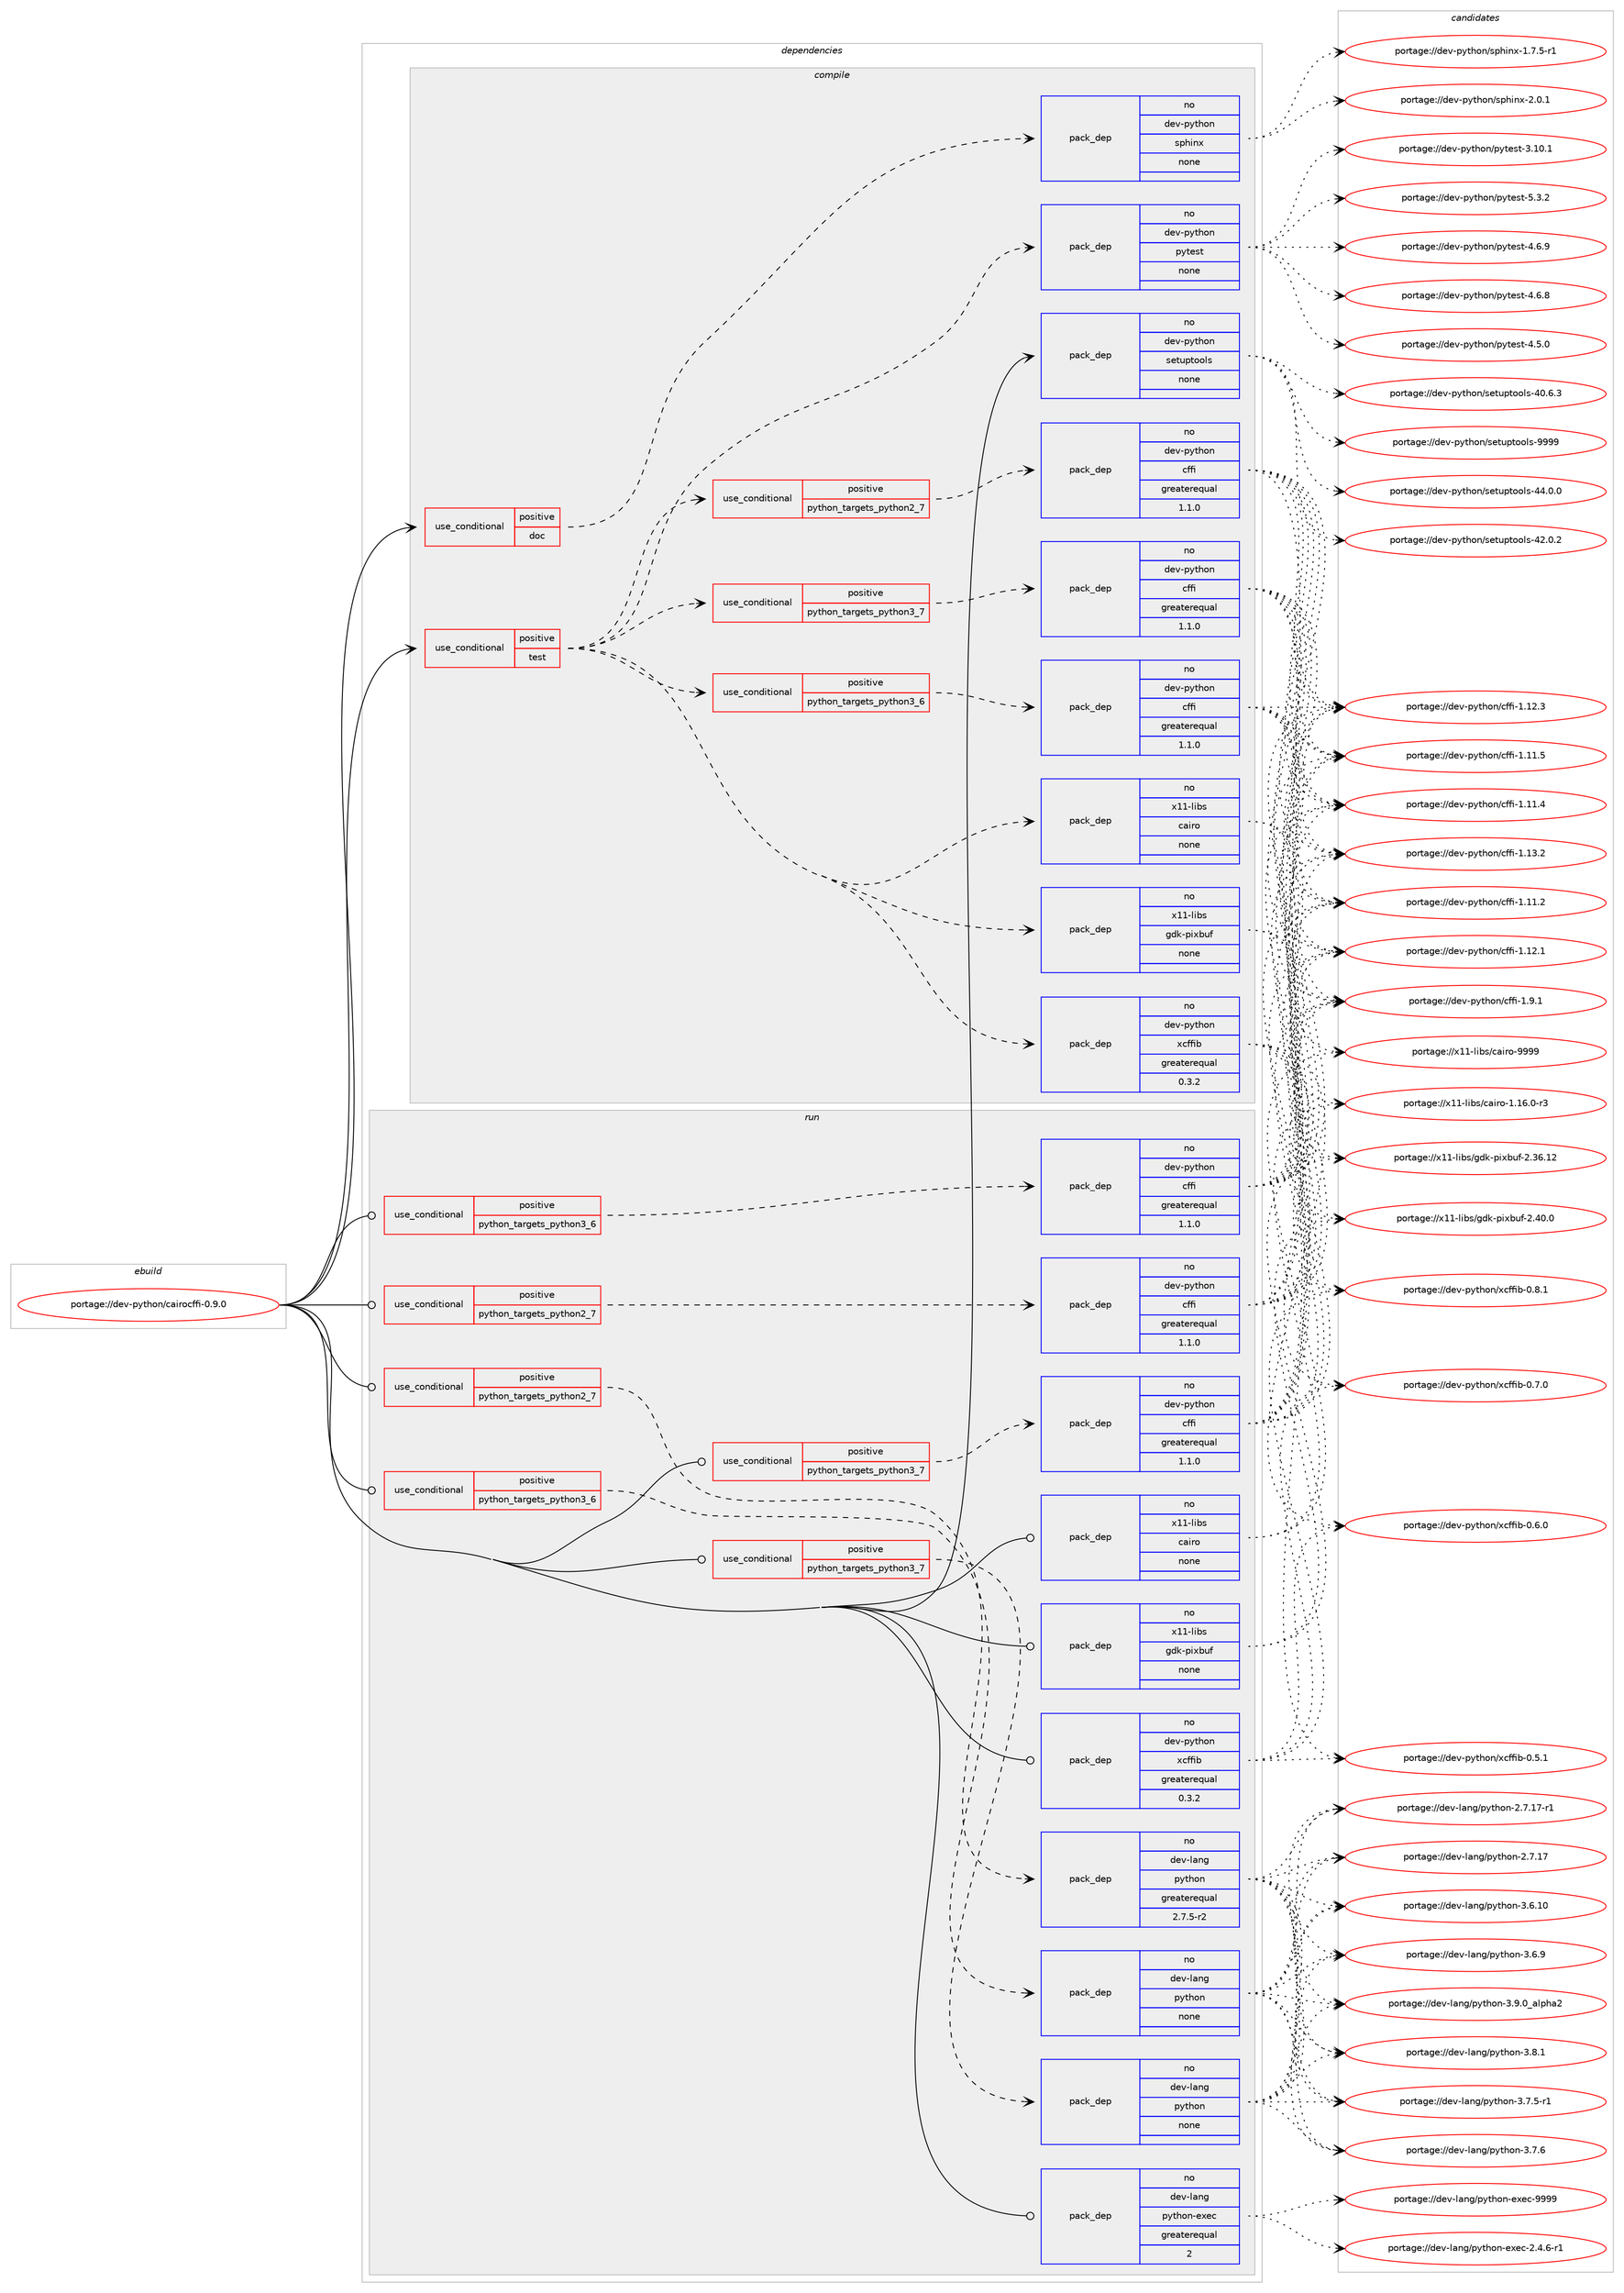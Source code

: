 digraph prolog {

# *************
# Graph options
# *************

newrank=true;
concentrate=true;
compound=true;
graph [rankdir=LR,fontname=Helvetica,fontsize=10,ranksep=1.5];#, ranksep=2.5, nodesep=0.2];
edge  [arrowhead=vee];
node  [fontname=Helvetica,fontsize=10];

# **********
# The ebuild
# **********

subgraph cluster_leftcol {
color=gray;
label=<<i>ebuild</i>>;
id [label="portage://dev-python/cairocffi-0.9.0", color=red, width=4, href="../dev-python/cairocffi-0.9.0.svg"];
}

# ****************
# The dependencies
# ****************

subgraph cluster_midcol {
color=gray;
label=<<i>dependencies</i>>;
subgraph cluster_compile {
fillcolor="#eeeeee";
style=filled;
label=<<i>compile</i>>;
subgraph cond118058 {
dependency468164 [label=<<TABLE BORDER="0" CELLBORDER="1" CELLSPACING="0" CELLPADDING="4"><TR><TD ROWSPAN="3" CELLPADDING="10">use_conditional</TD></TR><TR><TD>positive</TD></TR><TR><TD>doc</TD></TR></TABLE>>, shape=none, color=red];
subgraph pack345097 {
dependency468165 [label=<<TABLE BORDER="0" CELLBORDER="1" CELLSPACING="0" CELLPADDING="4" WIDTH="220"><TR><TD ROWSPAN="6" CELLPADDING="30">pack_dep</TD></TR><TR><TD WIDTH="110">no</TD></TR><TR><TD>dev-python</TD></TR><TR><TD>sphinx</TD></TR><TR><TD>none</TD></TR><TR><TD></TD></TR></TABLE>>, shape=none, color=blue];
}
dependency468164:e -> dependency468165:w [weight=20,style="dashed",arrowhead="vee"];
}
id:e -> dependency468164:w [weight=20,style="solid",arrowhead="vee"];
subgraph cond118059 {
dependency468166 [label=<<TABLE BORDER="0" CELLBORDER="1" CELLSPACING="0" CELLPADDING="4"><TR><TD ROWSPAN="3" CELLPADDING="10">use_conditional</TD></TR><TR><TD>positive</TD></TR><TR><TD>test</TD></TR></TABLE>>, shape=none, color=red];
subgraph cond118060 {
dependency468167 [label=<<TABLE BORDER="0" CELLBORDER="1" CELLSPACING="0" CELLPADDING="4"><TR><TD ROWSPAN="3" CELLPADDING="10">use_conditional</TD></TR><TR><TD>positive</TD></TR><TR><TD>python_targets_python2_7</TD></TR></TABLE>>, shape=none, color=red];
subgraph pack345098 {
dependency468168 [label=<<TABLE BORDER="0" CELLBORDER="1" CELLSPACING="0" CELLPADDING="4" WIDTH="220"><TR><TD ROWSPAN="6" CELLPADDING="30">pack_dep</TD></TR><TR><TD WIDTH="110">no</TD></TR><TR><TD>dev-python</TD></TR><TR><TD>cffi</TD></TR><TR><TD>greaterequal</TD></TR><TR><TD>1.1.0</TD></TR></TABLE>>, shape=none, color=blue];
}
dependency468167:e -> dependency468168:w [weight=20,style="dashed",arrowhead="vee"];
}
dependency468166:e -> dependency468167:w [weight=20,style="dashed",arrowhead="vee"];
subgraph cond118061 {
dependency468169 [label=<<TABLE BORDER="0" CELLBORDER="1" CELLSPACING="0" CELLPADDING="4"><TR><TD ROWSPAN="3" CELLPADDING="10">use_conditional</TD></TR><TR><TD>positive</TD></TR><TR><TD>python_targets_python3_6</TD></TR></TABLE>>, shape=none, color=red];
subgraph pack345099 {
dependency468170 [label=<<TABLE BORDER="0" CELLBORDER="1" CELLSPACING="0" CELLPADDING="4" WIDTH="220"><TR><TD ROWSPAN="6" CELLPADDING="30">pack_dep</TD></TR><TR><TD WIDTH="110">no</TD></TR><TR><TD>dev-python</TD></TR><TR><TD>cffi</TD></TR><TR><TD>greaterequal</TD></TR><TR><TD>1.1.0</TD></TR></TABLE>>, shape=none, color=blue];
}
dependency468169:e -> dependency468170:w [weight=20,style="dashed",arrowhead="vee"];
}
dependency468166:e -> dependency468169:w [weight=20,style="dashed",arrowhead="vee"];
subgraph cond118062 {
dependency468171 [label=<<TABLE BORDER="0" CELLBORDER="1" CELLSPACING="0" CELLPADDING="4"><TR><TD ROWSPAN="3" CELLPADDING="10">use_conditional</TD></TR><TR><TD>positive</TD></TR><TR><TD>python_targets_python3_7</TD></TR></TABLE>>, shape=none, color=red];
subgraph pack345100 {
dependency468172 [label=<<TABLE BORDER="0" CELLBORDER="1" CELLSPACING="0" CELLPADDING="4" WIDTH="220"><TR><TD ROWSPAN="6" CELLPADDING="30">pack_dep</TD></TR><TR><TD WIDTH="110">no</TD></TR><TR><TD>dev-python</TD></TR><TR><TD>cffi</TD></TR><TR><TD>greaterequal</TD></TR><TR><TD>1.1.0</TD></TR></TABLE>>, shape=none, color=blue];
}
dependency468171:e -> dependency468172:w [weight=20,style="dashed",arrowhead="vee"];
}
dependency468166:e -> dependency468171:w [weight=20,style="dashed",arrowhead="vee"];
subgraph pack345101 {
dependency468173 [label=<<TABLE BORDER="0" CELLBORDER="1" CELLSPACING="0" CELLPADDING="4" WIDTH="220"><TR><TD ROWSPAN="6" CELLPADDING="30">pack_dep</TD></TR><TR><TD WIDTH="110">no</TD></TR><TR><TD>dev-python</TD></TR><TR><TD>xcffib</TD></TR><TR><TD>greaterequal</TD></TR><TR><TD>0.3.2</TD></TR></TABLE>>, shape=none, color=blue];
}
dependency468166:e -> dependency468173:w [weight=20,style="dashed",arrowhead="vee"];
subgraph pack345102 {
dependency468174 [label=<<TABLE BORDER="0" CELLBORDER="1" CELLSPACING="0" CELLPADDING="4" WIDTH="220"><TR><TD ROWSPAN="6" CELLPADDING="30">pack_dep</TD></TR><TR><TD WIDTH="110">no</TD></TR><TR><TD>x11-libs</TD></TR><TR><TD>cairo</TD></TR><TR><TD>none</TD></TR><TR><TD></TD></TR></TABLE>>, shape=none, color=blue];
}
dependency468166:e -> dependency468174:w [weight=20,style="dashed",arrowhead="vee"];
subgraph pack345103 {
dependency468175 [label=<<TABLE BORDER="0" CELLBORDER="1" CELLSPACING="0" CELLPADDING="4" WIDTH="220"><TR><TD ROWSPAN="6" CELLPADDING="30">pack_dep</TD></TR><TR><TD WIDTH="110">no</TD></TR><TR><TD>x11-libs</TD></TR><TR><TD>gdk-pixbuf</TD></TR><TR><TD>none</TD></TR><TR><TD></TD></TR></TABLE>>, shape=none, color=blue];
}
dependency468166:e -> dependency468175:w [weight=20,style="dashed",arrowhead="vee"];
subgraph pack345104 {
dependency468176 [label=<<TABLE BORDER="0" CELLBORDER="1" CELLSPACING="0" CELLPADDING="4" WIDTH="220"><TR><TD ROWSPAN="6" CELLPADDING="30">pack_dep</TD></TR><TR><TD WIDTH="110">no</TD></TR><TR><TD>dev-python</TD></TR><TR><TD>pytest</TD></TR><TR><TD>none</TD></TR><TR><TD></TD></TR></TABLE>>, shape=none, color=blue];
}
dependency468166:e -> dependency468176:w [weight=20,style="dashed",arrowhead="vee"];
}
id:e -> dependency468166:w [weight=20,style="solid",arrowhead="vee"];
subgraph pack345105 {
dependency468177 [label=<<TABLE BORDER="0" CELLBORDER="1" CELLSPACING="0" CELLPADDING="4" WIDTH="220"><TR><TD ROWSPAN="6" CELLPADDING="30">pack_dep</TD></TR><TR><TD WIDTH="110">no</TD></TR><TR><TD>dev-python</TD></TR><TR><TD>setuptools</TD></TR><TR><TD>none</TD></TR><TR><TD></TD></TR></TABLE>>, shape=none, color=blue];
}
id:e -> dependency468177:w [weight=20,style="solid",arrowhead="vee"];
}
subgraph cluster_compileandrun {
fillcolor="#eeeeee";
style=filled;
label=<<i>compile and run</i>>;
}
subgraph cluster_run {
fillcolor="#eeeeee";
style=filled;
label=<<i>run</i>>;
subgraph cond118063 {
dependency468178 [label=<<TABLE BORDER="0" CELLBORDER="1" CELLSPACING="0" CELLPADDING="4"><TR><TD ROWSPAN="3" CELLPADDING="10">use_conditional</TD></TR><TR><TD>positive</TD></TR><TR><TD>python_targets_python2_7</TD></TR></TABLE>>, shape=none, color=red];
subgraph pack345106 {
dependency468179 [label=<<TABLE BORDER="0" CELLBORDER="1" CELLSPACING="0" CELLPADDING="4" WIDTH="220"><TR><TD ROWSPAN="6" CELLPADDING="30">pack_dep</TD></TR><TR><TD WIDTH="110">no</TD></TR><TR><TD>dev-lang</TD></TR><TR><TD>python</TD></TR><TR><TD>greaterequal</TD></TR><TR><TD>2.7.5-r2</TD></TR></TABLE>>, shape=none, color=blue];
}
dependency468178:e -> dependency468179:w [weight=20,style="dashed",arrowhead="vee"];
}
id:e -> dependency468178:w [weight=20,style="solid",arrowhead="odot"];
subgraph cond118064 {
dependency468180 [label=<<TABLE BORDER="0" CELLBORDER="1" CELLSPACING="0" CELLPADDING="4"><TR><TD ROWSPAN="3" CELLPADDING="10">use_conditional</TD></TR><TR><TD>positive</TD></TR><TR><TD>python_targets_python2_7</TD></TR></TABLE>>, shape=none, color=red];
subgraph pack345107 {
dependency468181 [label=<<TABLE BORDER="0" CELLBORDER="1" CELLSPACING="0" CELLPADDING="4" WIDTH="220"><TR><TD ROWSPAN="6" CELLPADDING="30">pack_dep</TD></TR><TR><TD WIDTH="110">no</TD></TR><TR><TD>dev-python</TD></TR><TR><TD>cffi</TD></TR><TR><TD>greaterequal</TD></TR><TR><TD>1.1.0</TD></TR></TABLE>>, shape=none, color=blue];
}
dependency468180:e -> dependency468181:w [weight=20,style="dashed",arrowhead="vee"];
}
id:e -> dependency468180:w [weight=20,style="solid",arrowhead="odot"];
subgraph cond118065 {
dependency468182 [label=<<TABLE BORDER="0" CELLBORDER="1" CELLSPACING="0" CELLPADDING="4"><TR><TD ROWSPAN="3" CELLPADDING="10">use_conditional</TD></TR><TR><TD>positive</TD></TR><TR><TD>python_targets_python3_6</TD></TR></TABLE>>, shape=none, color=red];
subgraph pack345108 {
dependency468183 [label=<<TABLE BORDER="0" CELLBORDER="1" CELLSPACING="0" CELLPADDING="4" WIDTH="220"><TR><TD ROWSPAN="6" CELLPADDING="30">pack_dep</TD></TR><TR><TD WIDTH="110">no</TD></TR><TR><TD>dev-lang</TD></TR><TR><TD>python</TD></TR><TR><TD>none</TD></TR><TR><TD></TD></TR></TABLE>>, shape=none, color=blue];
}
dependency468182:e -> dependency468183:w [weight=20,style="dashed",arrowhead="vee"];
}
id:e -> dependency468182:w [weight=20,style="solid",arrowhead="odot"];
subgraph cond118066 {
dependency468184 [label=<<TABLE BORDER="0" CELLBORDER="1" CELLSPACING="0" CELLPADDING="4"><TR><TD ROWSPAN="3" CELLPADDING="10">use_conditional</TD></TR><TR><TD>positive</TD></TR><TR><TD>python_targets_python3_6</TD></TR></TABLE>>, shape=none, color=red];
subgraph pack345109 {
dependency468185 [label=<<TABLE BORDER="0" CELLBORDER="1" CELLSPACING="0" CELLPADDING="4" WIDTH="220"><TR><TD ROWSPAN="6" CELLPADDING="30">pack_dep</TD></TR><TR><TD WIDTH="110">no</TD></TR><TR><TD>dev-python</TD></TR><TR><TD>cffi</TD></TR><TR><TD>greaterequal</TD></TR><TR><TD>1.1.0</TD></TR></TABLE>>, shape=none, color=blue];
}
dependency468184:e -> dependency468185:w [weight=20,style="dashed",arrowhead="vee"];
}
id:e -> dependency468184:w [weight=20,style="solid",arrowhead="odot"];
subgraph cond118067 {
dependency468186 [label=<<TABLE BORDER="0" CELLBORDER="1" CELLSPACING="0" CELLPADDING="4"><TR><TD ROWSPAN="3" CELLPADDING="10">use_conditional</TD></TR><TR><TD>positive</TD></TR><TR><TD>python_targets_python3_7</TD></TR></TABLE>>, shape=none, color=red];
subgraph pack345110 {
dependency468187 [label=<<TABLE BORDER="0" CELLBORDER="1" CELLSPACING="0" CELLPADDING="4" WIDTH="220"><TR><TD ROWSPAN="6" CELLPADDING="30">pack_dep</TD></TR><TR><TD WIDTH="110">no</TD></TR><TR><TD>dev-lang</TD></TR><TR><TD>python</TD></TR><TR><TD>none</TD></TR><TR><TD></TD></TR></TABLE>>, shape=none, color=blue];
}
dependency468186:e -> dependency468187:w [weight=20,style="dashed",arrowhead="vee"];
}
id:e -> dependency468186:w [weight=20,style="solid",arrowhead="odot"];
subgraph cond118068 {
dependency468188 [label=<<TABLE BORDER="0" CELLBORDER="1" CELLSPACING="0" CELLPADDING="4"><TR><TD ROWSPAN="3" CELLPADDING="10">use_conditional</TD></TR><TR><TD>positive</TD></TR><TR><TD>python_targets_python3_7</TD></TR></TABLE>>, shape=none, color=red];
subgraph pack345111 {
dependency468189 [label=<<TABLE BORDER="0" CELLBORDER="1" CELLSPACING="0" CELLPADDING="4" WIDTH="220"><TR><TD ROWSPAN="6" CELLPADDING="30">pack_dep</TD></TR><TR><TD WIDTH="110">no</TD></TR><TR><TD>dev-python</TD></TR><TR><TD>cffi</TD></TR><TR><TD>greaterequal</TD></TR><TR><TD>1.1.0</TD></TR></TABLE>>, shape=none, color=blue];
}
dependency468188:e -> dependency468189:w [weight=20,style="dashed",arrowhead="vee"];
}
id:e -> dependency468188:w [weight=20,style="solid",arrowhead="odot"];
subgraph pack345112 {
dependency468190 [label=<<TABLE BORDER="0" CELLBORDER="1" CELLSPACING="0" CELLPADDING="4" WIDTH="220"><TR><TD ROWSPAN="6" CELLPADDING="30">pack_dep</TD></TR><TR><TD WIDTH="110">no</TD></TR><TR><TD>dev-lang</TD></TR><TR><TD>python-exec</TD></TR><TR><TD>greaterequal</TD></TR><TR><TD>2</TD></TR></TABLE>>, shape=none, color=blue];
}
id:e -> dependency468190:w [weight=20,style="solid",arrowhead="odot"];
subgraph pack345113 {
dependency468191 [label=<<TABLE BORDER="0" CELLBORDER="1" CELLSPACING="0" CELLPADDING="4" WIDTH="220"><TR><TD ROWSPAN="6" CELLPADDING="30">pack_dep</TD></TR><TR><TD WIDTH="110">no</TD></TR><TR><TD>dev-python</TD></TR><TR><TD>xcffib</TD></TR><TR><TD>greaterequal</TD></TR><TR><TD>0.3.2</TD></TR></TABLE>>, shape=none, color=blue];
}
id:e -> dependency468191:w [weight=20,style="solid",arrowhead="odot"];
subgraph pack345114 {
dependency468192 [label=<<TABLE BORDER="0" CELLBORDER="1" CELLSPACING="0" CELLPADDING="4" WIDTH="220"><TR><TD ROWSPAN="6" CELLPADDING="30">pack_dep</TD></TR><TR><TD WIDTH="110">no</TD></TR><TR><TD>x11-libs</TD></TR><TR><TD>cairo</TD></TR><TR><TD>none</TD></TR><TR><TD></TD></TR></TABLE>>, shape=none, color=blue];
}
id:e -> dependency468192:w [weight=20,style="solid",arrowhead="odot"];
subgraph pack345115 {
dependency468193 [label=<<TABLE BORDER="0" CELLBORDER="1" CELLSPACING="0" CELLPADDING="4" WIDTH="220"><TR><TD ROWSPAN="6" CELLPADDING="30">pack_dep</TD></TR><TR><TD WIDTH="110">no</TD></TR><TR><TD>x11-libs</TD></TR><TR><TD>gdk-pixbuf</TD></TR><TR><TD>none</TD></TR><TR><TD></TD></TR></TABLE>>, shape=none, color=blue];
}
id:e -> dependency468193:w [weight=20,style="solid",arrowhead="odot"];
}
}

# **************
# The candidates
# **************

subgraph cluster_choices {
rank=same;
color=gray;
label=<<i>candidates</i>>;

subgraph choice345097 {
color=black;
nodesep=1;
choice1001011184511212111610411111047115112104105110120455046484649 [label="portage://dev-python/sphinx-2.0.1", color=red, width=4,href="../dev-python/sphinx-2.0.1.svg"];
choice10010111845112121116104111110471151121041051101204549465546534511449 [label="portage://dev-python/sphinx-1.7.5-r1", color=red, width=4,href="../dev-python/sphinx-1.7.5-r1.svg"];
dependency468165:e -> choice1001011184511212111610411111047115112104105110120455046484649:w [style=dotted,weight="100"];
dependency468165:e -> choice10010111845112121116104111110471151121041051101204549465546534511449:w [style=dotted,weight="100"];
}
subgraph choice345098 {
color=black;
nodesep=1;
choice100101118451121211161041111104799102102105454946574649 [label="portage://dev-python/cffi-1.9.1", color=red, width=4,href="../dev-python/cffi-1.9.1.svg"];
choice10010111845112121116104111110479910210210545494649514650 [label="portage://dev-python/cffi-1.13.2", color=red, width=4,href="../dev-python/cffi-1.13.2.svg"];
choice10010111845112121116104111110479910210210545494649504651 [label="portage://dev-python/cffi-1.12.3", color=red, width=4,href="../dev-python/cffi-1.12.3.svg"];
choice10010111845112121116104111110479910210210545494649504649 [label="portage://dev-python/cffi-1.12.1", color=red, width=4,href="../dev-python/cffi-1.12.1.svg"];
choice10010111845112121116104111110479910210210545494649494653 [label="portage://dev-python/cffi-1.11.5", color=red, width=4,href="../dev-python/cffi-1.11.5.svg"];
choice10010111845112121116104111110479910210210545494649494652 [label="portage://dev-python/cffi-1.11.4", color=red, width=4,href="../dev-python/cffi-1.11.4.svg"];
choice10010111845112121116104111110479910210210545494649494650 [label="portage://dev-python/cffi-1.11.2", color=red, width=4,href="../dev-python/cffi-1.11.2.svg"];
dependency468168:e -> choice100101118451121211161041111104799102102105454946574649:w [style=dotted,weight="100"];
dependency468168:e -> choice10010111845112121116104111110479910210210545494649514650:w [style=dotted,weight="100"];
dependency468168:e -> choice10010111845112121116104111110479910210210545494649504651:w [style=dotted,weight="100"];
dependency468168:e -> choice10010111845112121116104111110479910210210545494649504649:w [style=dotted,weight="100"];
dependency468168:e -> choice10010111845112121116104111110479910210210545494649494653:w [style=dotted,weight="100"];
dependency468168:e -> choice10010111845112121116104111110479910210210545494649494652:w [style=dotted,weight="100"];
dependency468168:e -> choice10010111845112121116104111110479910210210545494649494650:w [style=dotted,weight="100"];
}
subgraph choice345099 {
color=black;
nodesep=1;
choice100101118451121211161041111104799102102105454946574649 [label="portage://dev-python/cffi-1.9.1", color=red, width=4,href="../dev-python/cffi-1.9.1.svg"];
choice10010111845112121116104111110479910210210545494649514650 [label="portage://dev-python/cffi-1.13.2", color=red, width=4,href="../dev-python/cffi-1.13.2.svg"];
choice10010111845112121116104111110479910210210545494649504651 [label="portage://dev-python/cffi-1.12.3", color=red, width=4,href="../dev-python/cffi-1.12.3.svg"];
choice10010111845112121116104111110479910210210545494649504649 [label="portage://dev-python/cffi-1.12.1", color=red, width=4,href="../dev-python/cffi-1.12.1.svg"];
choice10010111845112121116104111110479910210210545494649494653 [label="portage://dev-python/cffi-1.11.5", color=red, width=4,href="../dev-python/cffi-1.11.5.svg"];
choice10010111845112121116104111110479910210210545494649494652 [label="portage://dev-python/cffi-1.11.4", color=red, width=4,href="../dev-python/cffi-1.11.4.svg"];
choice10010111845112121116104111110479910210210545494649494650 [label="portage://dev-python/cffi-1.11.2", color=red, width=4,href="../dev-python/cffi-1.11.2.svg"];
dependency468170:e -> choice100101118451121211161041111104799102102105454946574649:w [style=dotted,weight="100"];
dependency468170:e -> choice10010111845112121116104111110479910210210545494649514650:w [style=dotted,weight="100"];
dependency468170:e -> choice10010111845112121116104111110479910210210545494649504651:w [style=dotted,weight="100"];
dependency468170:e -> choice10010111845112121116104111110479910210210545494649504649:w [style=dotted,weight="100"];
dependency468170:e -> choice10010111845112121116104111110479910210210545494649494653:w [style=dotted,weight="100"];
dependency468170:e -> choice10010111845112121116104111110479910210210545494649494652:w [style=dotted,weight="100"];
dependency468170:e -> choice10010111845112121116104111110479910210210545494649494650:w [style=dotted,weight="100"];
}
subgraph choice345100 {
color=black;
nodesep=1;
choice100101118451121211161041111104799102102105454946574649 [label="portage://dev-python/cffi-1.9.1", color=red, width=4,href="../dev-python/cffi-1.9.1.svg"];
choice10010111845112121116104111110479910210210545494649514650 [label="portage://dev-python/cffi-1.13.2", color=red, width=4,href="../dev-python/cffi-1.13.2.svg"];
choice10010111845112121116104111110479910210210545494649504651 [label="portage://dev-python/cffi-1.12.3", color=red, width=4,href="../dev-python/cffi-1.12.3.svg"];
choice10010111845112121116104111110479910210210545494649504649 [label="portage://dev-python/cffi-1.12.1", color=red, width=4,href="../dev-python/cffi-1.12.1.svg"];
choice10010111845112121116104111110479910210210545494649494653 [label="portage://dev-python/cffi-1.11.5", color=red, width=4,href="../dev-python/cffi-1.11.5.svg"];
choice10010111845112121116104111110479910210210545494649494652 [label="portage://dev-python/cffi-1.11.4", color=red, width=4,href="../dev-python/cffi-1.11.4.svg"];
choice10010111845112121116104111110479910210210545494649494650 [label="portage://dev-python/cffi-1.11.2", color=red, width=4,href="../dev-python/cffi-1.11.2.svg"];
dependency468172:e -> choice100101118451121211161041111104799102102105454946574649:w [style=dotted,weight="100"];
dependency468172:e -> choice10010111845112121116104111110479910210210545494649514650:w [style=dotted,weight="100"];
dependency468172:e -> choice10010111845112121116104111110479910210210545494649504651:w [style=dotted,weight="100"];
dependency468172:e -> choice10010111845112121116104111110479910210210545494649504649:w [style=dotted,weight="100"];
dependency468172:e -> choice10010111845112121116104111110479910210210545494649494653:w [style=dotted,weight="100"];
dependency468172:e -> choice10010111845112121116104111110479910210210545494649494652:w [style=dotted,weight="100"];
dependency468172:e -> choice10010111845112121116104111110479910210210545494649494650:w [style=dotted,weight="100"];
}
subgraph choice345101 {
color=black;
nodesep=1;
choice10010111845112121116104111110471209910210210598454846564649 [label="portage://dev-python/xcffib-0.8.1", color=red, width=4,href="../dev-python/xcffib-0.8.1.svg"];
choice10010111845112121116104111110471209910210210598454846554648 [label="portage://dev-python/xcffib-0.7.0", color=red, width=4,href="../dev-python/xcffib-0.7.0.svg"];
choice10010111845112121116104111110471209910210210598454846544648 [label="portage://dev-python/xcffib-0.6.0", color=red, width=4,href="../dev-python/xcffib-0.6.0.svg"];
choice10010111845112121116104111110471209910210210598454846534649 [label="portage://dev-python/xcffib-0.5.1", color=red, width=4,href="../dev-python/xcffib-0.5.1.svg"];
dependency468173:e -> choice10010111845112121116104111110471209910210210598454846564649:w [style=dotted,weight="100"];
dependency468173:e -> choice10010111845112121116104111110471209910210210598454846554648:w [style=dotted,weight="100"];
dependency468173:e -> choice10010111845112121116104111110471209910210210598454846544648:w [style=dotted,weight="100"];
dependency468173:e -> choice10010111845112121116104111110471209910210210598454846534649:w [style=dotted,weight="100"];
}
subgraph choice345102 {
color=black;
nodesep=1;
choice120494945108105981154799971051141114557575757 [label="portage://x11-libs/cairo-9999", color=red, width=4,href="../x11-libs/cairo-9999.svg"];
choice12049494510810598115479997105114111454946495446484511451 [label="portage://x11-libs/cairo-1.16.0-r3", color=red, width=4,href="../x11-libs/cairo-1.16.0-r3.svg"];
dependency468174:e -> choice120494945108105981154799971051141114557575757:w [style=dotted,weight="100"];
dependency468174:e -> choice12049494510810598115479997105114111454946495446484511451:w [style=dotted,weight="100"];
}
subgraph choice345103 {
color=black;
nodesep=1;
choice1204949451081059811547103100107451121051209811710245504652484648 [label="portage://x11-libs/gdk-pixbuf-2.40.0", color=red, width=4,href="../x11-libs/gdk-pixbuf-2.40.0.svg"];
choice120494945108105981154710310010745112105120981171024550465154464950 [label="portage://x11-libs/gdk-pixbuf-2.36.12", color=red, width=4,href="../x11-libs/gdk-pixbuf-2.36.12.svg"];
dependency468175:e -> choice1204949451081059811547103100107451121051209811710245504652484648:w [style=dotted,weight="100"];
dependency468175:e -> choice120494945108105981154710310010745112105120981171024550465154464950:w [style=dotted,weight="100"];
}
subgraph choice345104 {
color=black;
nodesep=1;
choice1001011184511212111610411111047112121116101115116455346514650 [label="portage://dev-python/pytest-5.3.2", color=red, width=4,href="../dev-python/pytest-5.3.2.svg"];
choice1001011184511212111610411111047112121116101115116455246544657 [label="portage://dev-python/pytest-4.6.9", color=red, width=4,href="../dev-python/pytest-4.6.9.svg"];
choice1001011184511212111610411111047112121116101115116455246544656 [label="portage://dev-python/pytest-4.6.8", color=red, width=4,href="../dev-python/pytest-4.6.8.svg"];
choice1001011184511212111610411111047112121116101115116455246534648 [label="portage://dev-python/pytest-4.5.0", color=red, width=4,href="../dev-python/pytest-4.5.0.svg"];
choice100101118451121211161041111104711212111610111511645514649484649 [label="portage://dev-python/pytest-3.10.1", color=red, width=4,href="../dev-python/pytest-3.10.1.svg"];
dependency468176:e -> choice1001011184511212111610411111047112121116101115116455346514650:w [style=dotted,weight="100"];
dependency468176:e -> choice1001011184511212111610411111047112121116101115116455246544657:w [style=dotted,weight="100"];
dependency468176:e -> choice1001011184511212111610411111047112121116101115116455246544656:w [style=dotted,weight="100"];
dependency468176:e -> choice1001011184511212111610411111047112121116101115116455246534648:w [style=dotted,weight="100"];
dependency468176:e -> choice100101118451121211161041111104711212111610111511645514649484649:w [style=dotted,weight="100"];
}
subgraph choice345105 {
color=black;
nodesep=1;
choice10010111845112121116104111110471151011161171121161111111081154557575757 [label="portage://dev-python/setuptools-9999", color=red, width=4,href="../dev-python/setuptools-9999.svg"];
choice100101118451121211161041111104711510111611711211611111110811545525246484648 [label="portage://dev-python/setuptools-44.0.0", color=red, width=4,href="../dev-python/setuptools-44.0.0.svg"];
choice100101118451121211161041111104711510111611711211611111110811545525046484650 [label="portage://dev-python/setuptools-42.0.2", color=red, width=4,href="../dev-python/setuptools-42.0.2.svg"];
choice100101118451121211161041111104711510111611711211611111110811545524846544651 [label="portage://dev-python/setuptools-40.6.3", color=red, width=4,href="../dev-python/setuptools-40.6.3.svg"];
dependency468177:e -> choice10010111845112121116104111110471151011161171121161111111081154557575757:w [style=dotted,weight="100"];
dependency468177:e -> choice100101118451121211161041111104711510111611711211611111110811545525246484648:w [style=dotted,weight="100"];
dependency468177:e -> choice100101118451121211161041111104711510111611711211611111110811545525046484650:w [style=dotted,weight="100"];
dependency468177:e -> choice100101118451121211161041111104711510111611711211611111110811545524846544651:w [style=dotted,weight="100"];
}
subgraph choice345106 {
color=black;
nodesep=1;
choice10010111845108971101034711212111610411111045514657464895971081121049750 [label="portage://dev-lang/python-3.9.0_alpha2", color=red, width=4,href="../dev-lang/python-3.9.0_alpha2.svg"];
choice100101118451089711010347112121116104111110455146564649 [label="portage://dev-lang/python-3.8.1", color=red, width=4,href="../dev-lang/python-3.8.1.svg"];
choice100101118451089711010347112121116104111110455146554654 [label="portage://dev-lang/python-3.7.6", color=red, width=4,href="../dev-lang/python-3.7.6.svg"];
choice1001011184510897110103471121211161041111104551465546534511449 [label="portage://dev-lang/python-3.7.5-r1", color=red, width=4,href="../dev-lang/python-3.7.5-r1.svg"];
choice100101118451089711010347112121116104111110455146544657 [label="portage://dev-lang/python-3.6.9", color=red, width=4,href="../dev-lang/python-3.6.9.svg"];
choice10010111845108971101034711212111610411111045514654464948 [label="portage://dev-lang/python-3.6.10", color=red, width=4,href="../dev-lang/python-3.6.10.svg"];
choice100101118451089711010347112121116104111110455046554649554511449 [label="portage://dev-lang/python-2.7.17-r1", color=red, width=4,href="../dev-lang/python-2.7.17-r1.svg"];
choice10010111845108971101034711212111610411111045504655464955 [label="portage://dev-lang/python-2.7.17", color=red, width=4,href="../dev-lang/python-2.7.17.svg"];
dependency468179:e -> choice10010111845108971101034711212111610411111045514657464895971081121049750:w [style=dotted,weight="100"];
dependency468179:e -> choice100101118451089711010347112121116104111110455146564649:w [style=dotted,weight="100"];
dependency468179:e -> choice100101118451089711010347112121116104111110455146554654:w [style=dotted,weight="100"];
dependency468179:e -> choice1001011184510897110103471121211161041111104551465546534511449:w [style=dotted,weight="100"];
dependency468179:e -> choice100101118451089711010347112121116104111110455146544657:w [style=dotted,weight="100"];
dependency468179:e -> choice10010111845108971101034711212111610411111045514654464948:w [style=dotted,weight="100"];
dependency468179:e -> choice100101118451089711010347112121116104111110455046554649554511449:w [style=dotted,weight="100"];
dependency468179:e -> choice10010111845108971101034711212111610411111045504655464955:w [style=dotted,weight="100"];
}
subgraph choice345107 {
color=black;
nodesep=1;
choice100101118451121211161041111104799102102105454946574649 [label="portage://dev-python/cffi-1.9.1", color=red, width=4,href="../dev-python/cffi-1.9.1.svg"];
choice10010111845112121116104111110479910210210545494649514650 [label="portage://dev-python/cffi-1.13.2", color=red, width=4,href="../dev-python/cffi-1.13.2.svg"];
choice10010111845112121116104111110479910210210545494649504651 [label="portage://dev-python/cffi-1.12.3", color=red, width=4,href="../dev-python/cffi-1.12.3.svg"];
choice10010111845112121116104111110479910210210545494649504649 [label="portage://dev-python/cffi-1.12.1", color=red, width=4,href="../dev-python/cffi-1.12.1.svg"];
choice10010111845112121116104111110479910210210545494649494653 [label="portage://dev-python/cffi-1.11.5", color=red, width=4,href="../dev-python/cffi-1.11.5.svg"];
choice10010111845112121116104111110479910210210545494649494652 [label="portage://dev-python/cffi-1.11.4", color=red, width=4,href="../dev-python/cffi-1.11.4.svg"];
choice10010111845112121116104111110479910210210545494649494650 [label="portage://dev-python/cffi-1.11.2", color=red, width=4,href="../dev-python/cffi-1.11.2.svg"];
dependency468181:e -> choice100101118451121211161041111104799102102105454946574649:w [style=dotted,weight="100"];
dependency468181:e -> choice10010111845112121116104111110479910210210545494649514650:w [style=dotted,weight="100"];
dependency468181:e -> choice10010111845112121116104111110479910210210545494649504651:w [style=dotted,weight="100"];
dependency468181:e -> choice10010111845112121116104111110479910210210545494649504649:w [style=dotted,weight="100"];
dependency468181:e -> choice10010111845112121116104111110479910210210545494649494653:w [style=dotted,weight="100"];
dependency468181:e -> choice10010111845112121116104111110479910210210545494649494652:w [style=dotted,weight="100"];
dependency468181:e -> choice10010111845112121116104111110479910210210545494649494650:w [style=dotted,weight="100"];
}
subgraph choice345108 {
color=black;
nodesep=1;
choice10010111845108971101034711212111610411111045514657464895971081121049750 [label="portage://dev-lang/python-3.9.0_alpha2", color=red, width=4,href="../dev-lang/python-3.9.0_alpha2.svg"];
choice100101118451089711010347112121116104111110455146564649 [label="portage://dev-lang/python-3.8.1", color=red, width=4,href="../dev-lang/python-3.8.1.svg"];
choice100101118451089711010347112121116104111110455146554654 [label="portage://dev-lang/python-3.7.6", color=red, width=4,href="../dev-lang/python-3.7.6.svg"];
choice1001011184510897110103471121211161041111104551465546534511449 [label="portage://dev-lang/python-3.7.5-r1", color=red, width=4,href="../dev-lang/python-3.7.5-r1.svg"];
choice100101118451089711010347112121116104111110455146544657 [label="portage://dev-lang/python-3.6.9", color=red, width=4,href="../dev-lang/python-3.6.9.svg"];
choice10010111845108971101034711212111610411111045514654464948 [label="portage://dev-lang/python-3.6.10", color=red, width=4,href="../dev-lang/python-3.6.10.svg"];
choice100101118451089711010347112121116104111110455046554649554511449 [label="portage://dev-lang/python-2.7.17-r1", color=red, width=4,href="../dev-lang/python-2.7.17-r1.svg"];
choice10010111845108971101034711212111610411111045504655464955 [label="portage://dev-lang/python-2.7.17", color=red, width=4,href="../dev-lang/python-2.7.17.svg"];
dependency468183:e -> choice10010111845108971101034711212111610411111045514657464895971081121049750:w [style=dotted,weight="100"];
dependency468183:e -> choice100101118451089711010347112121116104111110455146564649:w [style=dotted,weight="100"];
dependency468183:e -> choice100101118451089711010347112121116104111110455146554654:w [style=dotted,weight="100"];
dependency468183:e -> choice1001011184510897110103471121211161041111104551465546534511449:w [style=dotted,weight="100"];
dependency468183:e -> choice100101118451089711010347112121116104111110455146544657:w [style=dotted,weight="100"];
dependency468183:e -> choice10010111845108971101034711212111610411111045514654464948:w [style=dotted,weight="100"];
dependency468183:e -> choice100101118451089711010347112121116104111110455046554649554511449:w [style=dotted,weight="100"];
dependency468183:e -> choice10010111845108971101034711212111610411111045504655464955:w [style=dotted,weight="100"];
}
subgraph choice345109 {
color=black;
nodesep=1;
choice100101118451121211161041111104799102102105454946574649 [label="portage://dev-python/cffi-1.9.1", color=red, width=4,href="../dev-python/cffi-1.9.1.svg"];
choice10010111845112121116104111110479910210210545494649514650 [label="portage://dev-python/cffi-1.13.2", color=red, width=4,href="../dev-python/cffi-1.13.2.svg"];
choice10010111845112121116104111110479910210210545494649504651 [label="portage://dev-python/cffi-1.12.3", color=red, width=4,href="../dev-python/cffi-1.12.3.svg"];
choice10010111845112121116104111110479910210210545494649504649 [label="portage://dev-python/cffi-1.12.1", color=red, width=4,href="../dev-python/cffi-1.12.1.svg"];
choice10010111845112121116104111110479910210210545494649494653 [label="portage://dev-python/cffi-1.11.5", color=red, width=4,href="../dev-python/cffi-1.11.5.svg"];
choice10010111845112121116104111110479910210210545494649494652 [label="portage://dev-python/cffi-1.11.4", color=red, width=4,href="../dev-python/cffi-1.11.4.svg"];
choice10010111845112121116104111110479910210210545494649494650 [label="portage://dev-python/cffi-1.11.2", color=red, width=4,href="../dev-python/cffi-1.11.2.svg"];
dependency468185:e -> choice100101118451121211161041111104799102102105454946574649:w [style=dotted,weight="100"];
dependency468185:e -> choice10010111845112121116104111110479910210210545494649514650:w [style=dotted,weight="100"];
dependency468185:e -> choice10010111845112121116104111110479910210210545494649504651:w [style=dotted,weight="100"];
dependency468185:e -> choice10010111845112121116104111110479910210210545494649504649:w [style=dotted,weight="100"];
dependency468185:e -> choice10010111845112121116104111110479910210210545494649494653:w [style=dotted,weight="100"];
dependency468185:e -> choice10010111845112121116104111110479910210210545494649494652:w [style=dotted,weight="100"];
dependency468185:e -> choice10010111845112121116104111110479910210210545494649494650:w [style=dotted,weight="100"];
}
subgraph choice345110 {
color=black;
nodesep=1;
choice10010111845108971101034711212111610411111045514657464895971081121049750 [label="portage://dev-lang/python-3.9.0_alpha2", color=red, width=4,href="../dev-lang/python-3.9.0_alpha2.svg"];
choice100101118451089711010347112121116104111110455146564649 [label="portage://dev-lang/python-3.8.1", color=red, width=4,href="../dev-lang/python-3.8.1.svg"];
choice100101118451089711010347112121116104111110455146554654 [label="portage://dev-lang/python-3.7.6", color=red, width=4,href="../dev-lang/python-3.7.6.svg"];
choice1001011184510897110103471121211161041111104551465546534511449 [label="portage://dev-lang/python-3.7.5-r1", color=red, width=4,href="../dev-lang/python-3.7.5-r1.svg"];
choice100101118451089711010347112121116104111110455146544657 [label="portage://dev-lang/python-3.6.9", color=red, width=4,href="../dev-lang/python-3.6.9.svg"];
choice10010111845108971101034711212111610411111045514654464948 [label="portage://dev-lang/python-3.6.10", color=red, width=4,href="../dev-lang/python-3.6.10.svg"];
choice100101118451089711010347112121116104111110455046554649554511449 [label="portage://dev-lang/python-2.7.17-r1", color=red, width=4,href="../dev-lang/python-2.7.17-r1.svg"];
choice10010111845108971101034711212111610411111045504655464955 [label="portage://dev-lang/python-2.7.17", color=red, width=4,href="../dev-lang/python-2.7.17.svg"];
dependency468187:e -> choice10010111845108971101034711212111610411111045514657464895971081121049750:w [style=dotted,weight="100"];
dependency468187:e -> choice100101118451089711010347112121116104111110455146564649:w [style=dotted,weight="100"];
dependency468187:e -> choice100101118451089711010347112121116104111110455146554654:w [style=dotted,weight="100"];
dependency468187:e -> choice1001011184510897110103471121211161041111104551465546534511449:w [style=dotted,weight="100"];
dependency468187:e -> choice100101118451089711010347112121116104111110455146544657:w [style=dotted,weight="100"];
dependency468187:e -> choice10010111845108971101034711212111610411111045514654464948:w [style=dotted,weight="100"];
dependency468187:e -> choice100101118451089711010347112121116104111110455046554649554511449:w [style=dotted,weight="100"];
dependency468187:e -> choice10010111845108971101034711212111610411111045504655464955:w [style=dotted,weight="100"];
}
subgraph choice345111 {
color=black;
nodesep=1;
choice100101118451121211161041111104799102102105454946574649 [label="portage://dev-python/cffi-1.9.1", color=red, width=4,href="../dev-python/cffi-1.9.1.svg"];
choice10010111845112121116104111110479910210210545494649514650 [label="portage://dev-python/cffi-1.13.2", color=red, width=4,href="../dev-python/cffi-1.13.2.svg"];
choice10010111845112121116104111110479910210210545494649504651 [label="portage://dev-python/cffi-1.12.3", color=red, width=4,href="../dev-python/cffi-1.12.3.svg"];
choice10010111845112121116104111110479910210210545494649504649 [label="portage://dev-python/cffi-1.12.1", color=red, width=4,href="../dev-python/cffi-1.12.1.svg"];
choice10010111845112121116104111110479910210210545494649494653 [label="portage://dev-python/cffi-1.11.5", color=red, width=4,href="../dev-python/cffi-1.11.5.svg"];
choice10010111845112121116104111110479910210210545494649494652 [label="portage://dev-python/cffi-1.11.4", color=red, width=4,href="../dev-python/cffi-1.11.4.svg"];
choice10010111845112121116104111110479910210210545494649494650 [label="portage://dev-python/cffi-1.11.2", color=red, width=4,href="../dev-python/cffi-1.11.2.svg"];
dependency468189:e -> choice100101118451121211161041111104799102102105454946574649:w [style=dotted,weight="100"];
dependency468189:e -> choice10010111845112121116104111110479910210210545494649514650:w [style=dotted,weight="100"];
dependency468189:e -> choice10010111845112121116104111110479910210210545494649504651:w [style=dotted,weight="100"];
dependency468189:e -> choice10010111845112121116104111110479910210210545494649504649:w [style=dotted,weight="100"];
dependency468189:e -> choice10010111845112121116104111110479910210210545494649494653:w [style=dotted,weight="100"];
dependency468189:e -> choice10010111845112121116104111110479910210210545494649494652:w [style=dotted,weight="100"];
dependency468189:e -> choice10010111845112121116104111110479910210210545494649494650:w [style=dotted,weight="100"];
}
subgraph choice345112 {
color=black;
nodesep=1;
choice10010111845108971101034711212111610411111045101120101994557575757 [label="portage://dev-lang/python-exec-9999", color=red, width=4,href="../dev-lang/python-exec-9999.svg"];
choice10010111845108971101034711212111610411111045101120101994550465246544511449 [label="portage://dev-lang/python-exec-2.4.6-r1", color=red, width=4,href="../dev-lang/python-exec-2.4.6-r1.svg"];
dependency468190:e -> choice10010111845108971101034711212111610411111045101120101994557575757:w [style=dotted,weight="100"];
dependency468190:e -> choice10010111845108971101034711212111610411111045101120101994550465246544511449:w [style=dotted,weight="100"];
}
subgraph choice345113 {
color=black;
nodesep=1;
choice10010111845112121116104111110471209910210210598454846564649 [label="portage://dev-python/xcffib-0.8.1", color=red, width=4,href="../dev-python/xcffib-0.8.1.svg"];
choice10010111845112121116104111110471209910210210598454846554648 [label="portage://dev-python/xcffib-0.7.0", color=red, width=4,href="../dev-python/xcffib-0.7.0.svg"];
choice10010111845112121116104111110471209910210210598454846544648 [label="portage://dev-python/xcffib-0.6.0", color=red, width=4,href="../dev-python/xcffib-0.6.0.svg"];
choice10010111845112121116104111110471209910210210598454846534649 [label="portage://dev-python/xcffib-0.5.1", color=red, width=4,href="../dev-python/xcffib-0.5.1.svg"];
dependency468191:e -> choice10010111845112121116104111110471209910210210598454846564649:w [style=dotted,weight="100"];
dependency468191:e -> choice10010111845112121116104111110471209910210210598454846554648:w [style=dotted,weight="100"];
dependency468191:e -> choice10010111845112121116104111110471209910210210598454846544648:w [style=dotted,weight="100"];
dependency468191:e -> choice10010111845112121116104111110471209910210210598454846534649:w [style=dotted,weight="100"];
}
subgraph choice345114 {
color=black;
nodesep=1;
choice120494945108105981154799971051141114557575757 [label="portage://x11-libs/cairo-9999", color=red, width=4,href="../x11-libs/cairo-9999.svg"];
choice12049494510810598115479997105114111454946495446484511451 [label="portage://x11-libs/cairo-1.16.0-r3", color=red, width=4,href="../x11-libs/cairo-1.16.0-r3.svg"];
dependency468192:e -> choice120494945108105981154799971051141114557575757:w [style=dotted,weight="100"];
dependency468192:e -> choice12049494510810598115479997105114111454946495446484511451:w [style=dotted,weight="100"];
}
subgraph choice345115 {
color=black;
nodesep=1;
choice1204949451081059811547103100107451121051209811710245504652484648 [label="portage://x11-libs/gdk-pixbuf-2.40.0", color=red, width=4,href="../x11-libs/gdk-pixbuf-2.40.0.svg"];
choice120494945108105981154710310010745112105120981171024550465154464950 [label="portage://x11-libs/gdk-pixbuf-2.36.12", color=red, width=4,href="../x11-libs/gdk-pixbuf-2.36.12.svg"];
dependency468193:e -> choice1204949451081059811547103100107451121051209811710245504652484648:w [style=dotted,weight="100"];
dependency468193:e -> choice120494945108105981154710310010745112105120981171024550465154464950:w [style=dotted,weight="100"];
}
}

}

